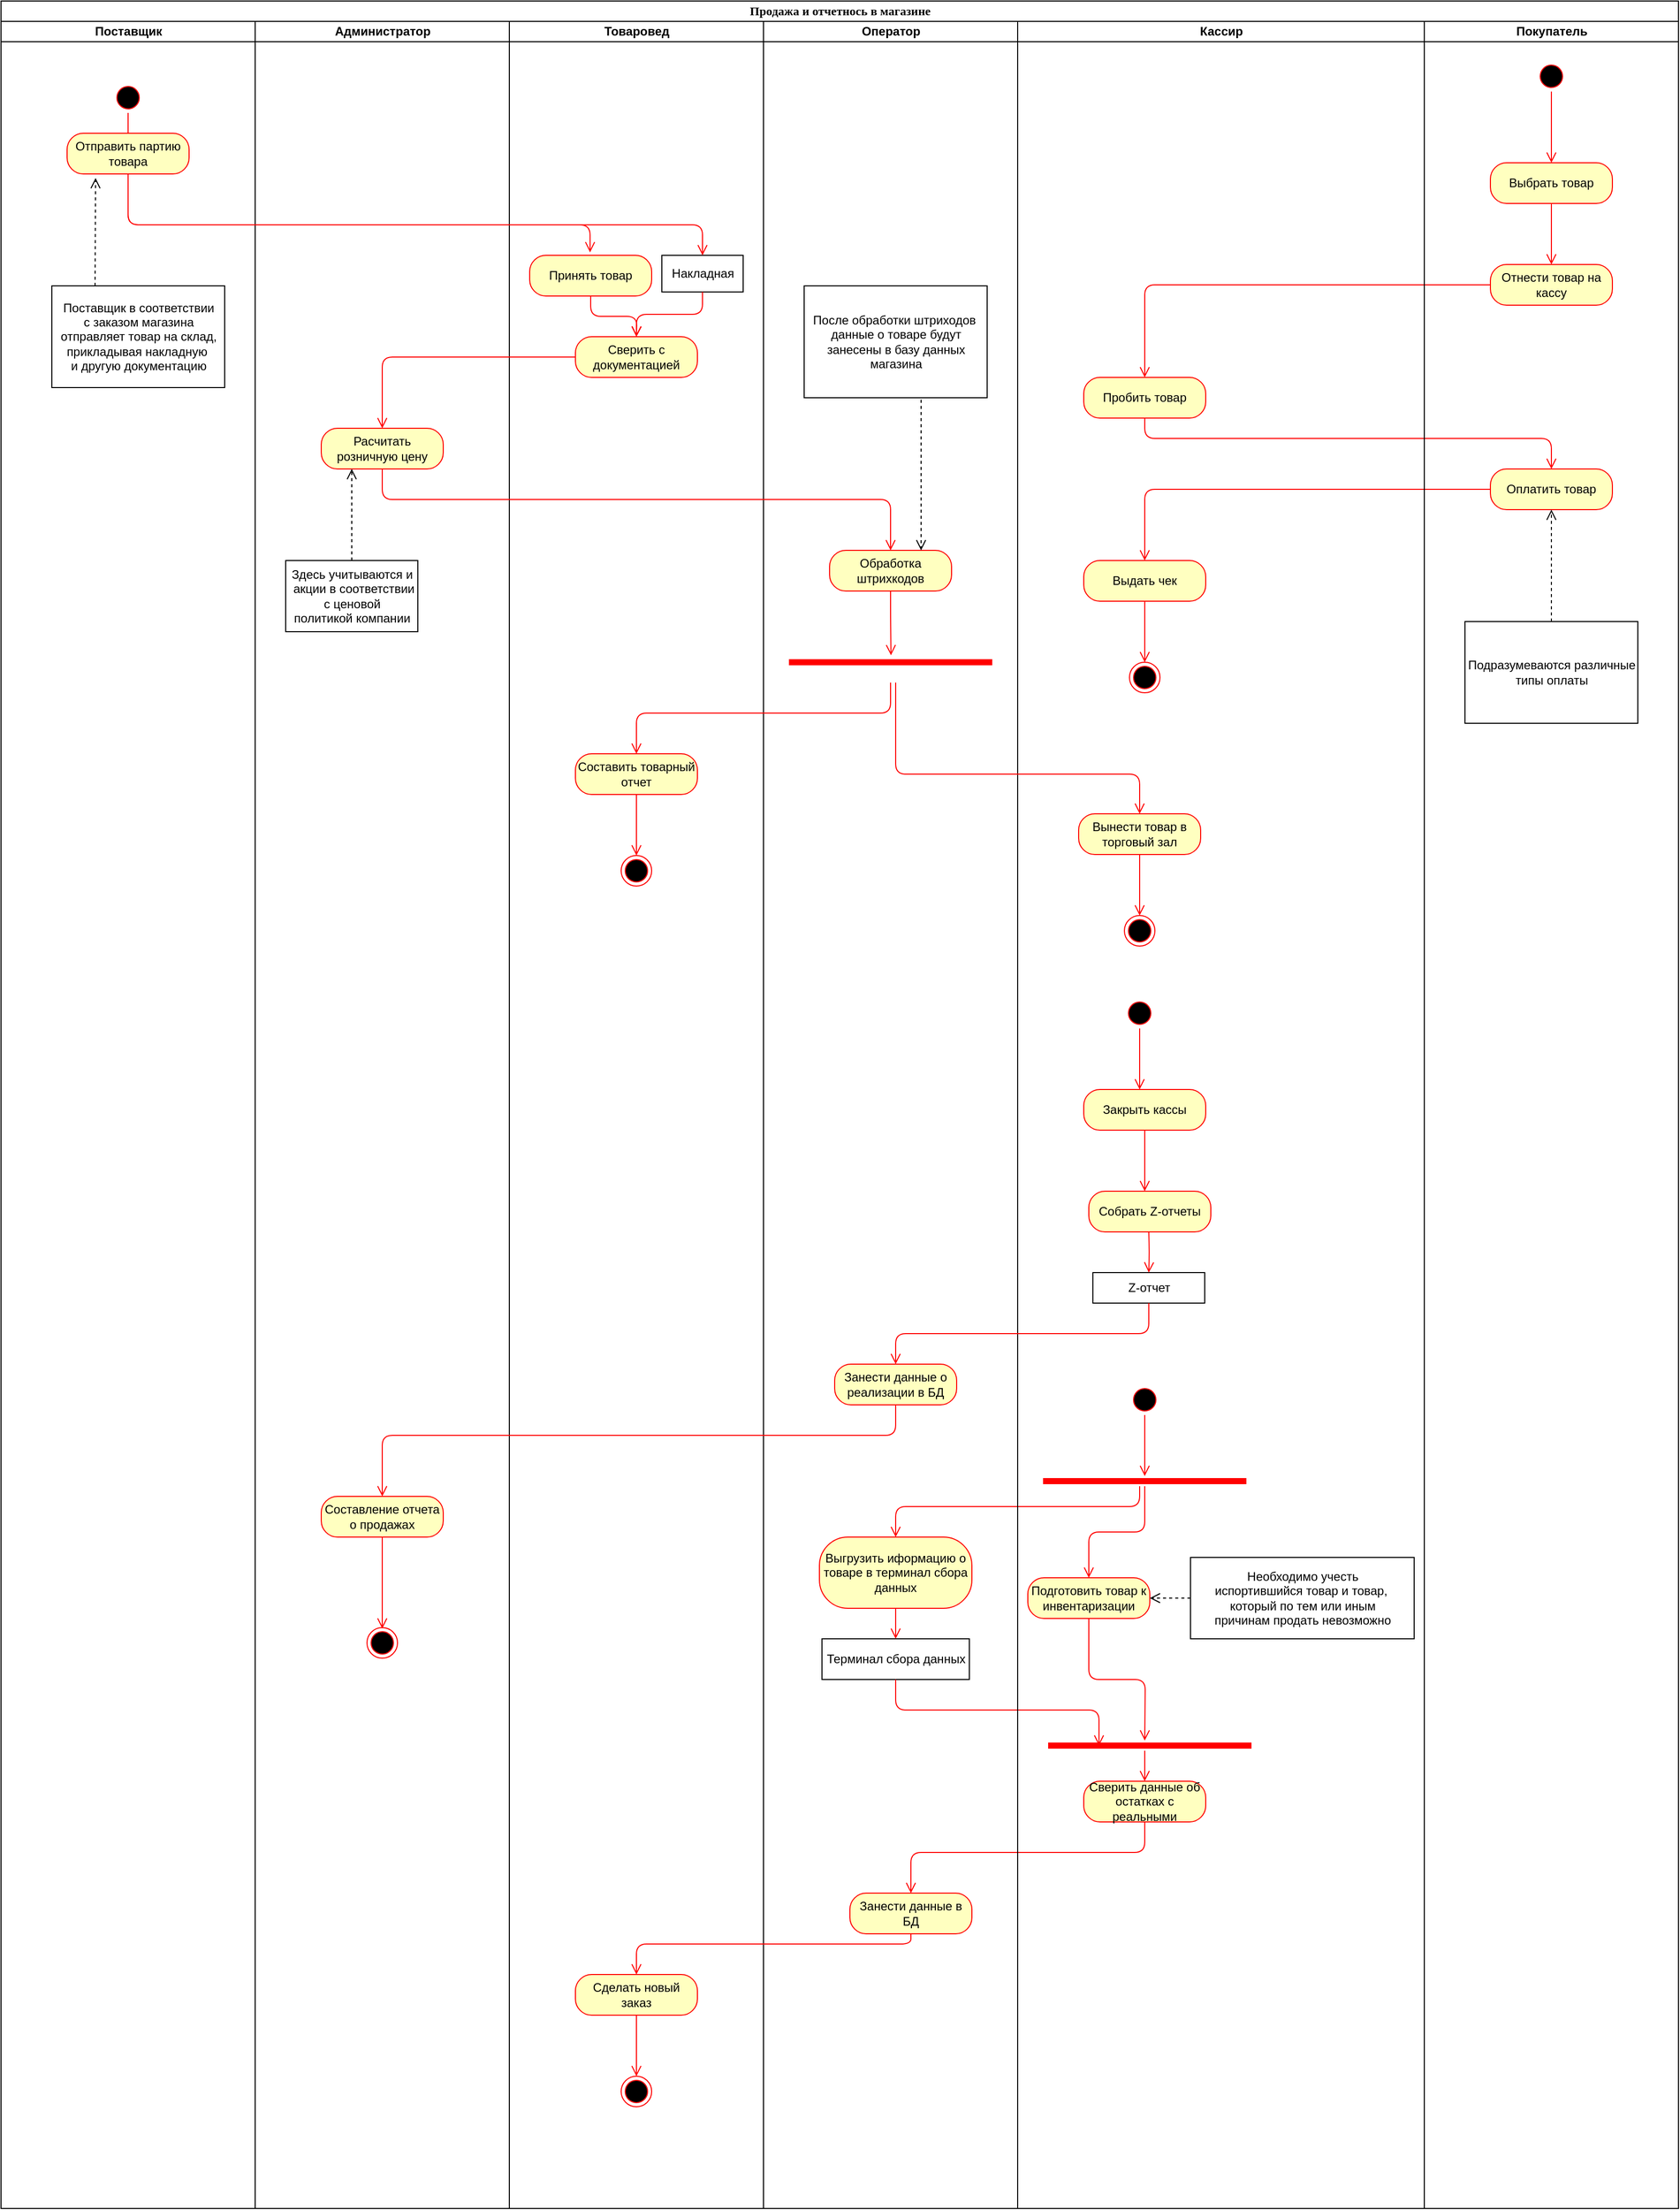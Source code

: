 <mxfile version="14.6.0" type="github">
  <diagram name="Page-1" id="0783ab3e-0a74-02c8-0abd-f7b4e66b4bec">
    <mxGraphModel dx="3007" dy="2411" grid="1" gridSize="10" guides="1" tooltips="1" connect="1" arrows="1" fold="1" page="1" pageScale="1" pageWidth="850" pageHeight="1100" background="#ffffff" math="0" shadow="0">
      <root>
        <mxCell id="0" />
        <mxCell id="1" parent="0" />
        <mxCell id="1c1d494c118603dd-1" value="Продажа и отчетнось в магазине" style="swimlane;html=1;childLayout=stackLayout;startSize=20;rounded=0;shadow=0;comic=0;labelBackgroundColor=none;strokeWidth=1;fontFamily=Verdana;fontSize=12;align=center;" parent="1" vertex="1">
          <mxGeometry x="-210" y="-10" width="1650" height="2170" as="geometry" />
        </mxCell>
        <mxCell id="1c1d494c118603dd-2" value="Поставщик" style="swimlane;html=1;startSize=20;" parent="1c1d494c118603dd-1" vertex="1">
          <mxGeometry y="20" width="250" height="2150" as="geometry" />
        </mxCell>
        <mxCell id="bTJI38dJW_3eZtSQt41i-5" value="" style="ellipse;html=1;shape=startState;fillColor=#000000;strokeColor=#ff0000;" parent="1c1d494c118603dd-2" vertex="1">
          <mxGeometry x="110" y="60" width="30" height="30" as="geometry" />
        </mxCell>
        <mxCell id="bTJI38dJW_3eZtSQt41i-6" value="" style="edgeStyle=orthogonalEdgeStyle;html=1;verticalAlign=bottom;endArrow=open;endSize=8;strokeColor=#ff0000;" parent="1c1d494c118603dd-2" source="bTJI38dJW_3eZtSQt41i-5" edge="1">
          <mxGeometry relative="1" as="geometry">
            <mxPoint x="125" y="150" as="targetPoint" />
          </mxGeometry>
        </mxCell>
        <mxCell id="M5Dkp6spX5m3CRicMR89-11" value="Отправить партию товара" style="rounded=1;whiteSpace=wrap;html=1;arcSize=40;fontColor=#000000;fillColor=#ffffc0;strokeColor=#ff0000;" vertex="1" parent="1c1d494c118603dd-2">
          <mxGeometry x="65" y="110" width="120" height="40" as="geometry" />
        </mxCell>
        <mxCell id="M5Dkp6spX5m3CRicMR89-25" value="Поставщик в соответствии&lt;br&gt;с заказом магазина&lt;br&gt;отправляет товар на склад,&lt;br&gt;прикладывая накладную&amp;nbsp;&lt;br&gt;и другую документацию" style="html=1;" vertex="1" parent="1c1d494c118603dd-2">
          <mxGeometry x="50" y="260" width="170" height="100" as="geometry" />
        </mxCell>
        <mxCell id="M5Dkp6spX5m3CRicMR89-26" value="" style="html=1;verticalAlign=bottom;endArrow=open;dashed=1;endSize=8;exitX=0.25;exitY=0;exitDx=0;exitDy=0;" edge="1" parent="1c1d494c118603dd-2" source="M5Dkp6spX5m3CRicMR89-25">
          <mxGeometry relative="1" as="geometry">
            <mxPoint x="-110" y="220" as="sourcePoint" />
            <mxPoint x="93" y="154" as="targetPoint" />
          </mxGeometry>
        </mxCell>
        <mxCell id="1c1d494c118603dd-3" value="Администратор" style="swimlane;html=1;startSize=20;" parent="1c1d494c118603dd-1" vertex="1">
          <mxGeometry x="250" y="20" width="250" height="2150" as="geometry" />
        </mxCell>
        <mxCell id="bTJI38dJW_3eZtSQt41i-13" value="&lt;div&gt;Расчитать розничную цену&lt;/div&gt;" style="rounded=1;whiteSpace=wrap;html=1;arcSize=40;fontColor=#000000;fillColor=#ffffc0;strokeColor=#ff0000;" parent="1c1d494c118603dd-3" vertex="1">
          <mxGeometry x="65" y="400" width="120" height="40" as="geometry" />
        </mxCell>
        <mxCell id="-8BCLQcnHg3Y3gMtY6GQ-10" value="Составление отчета о продажах" style="rounded=1;whiteSpace=wrap;html=1;arcSize=40;fontColor=#000000;fillColor=#ffffc0;strokeColor=#ff0000;" parent="1c1d494c118603dd-3" vertex="1">
          <mxGeometry x="65" y="1450" width="120" height="40" as="geometry" />
        </mxCell>
        <mxCell id="-8BCLQcnHg3Y3gMtY6GQ-11" value="" style="edgeStyle=orthogonalEdgeStyle;html=1;verticalAlign=bottom;endArrow=open;endSize=8;strokeColor=#ff0000;" parent="1c1d494c118603dd-3" source="-8BCLQcnHg3Y3gMtY6GQ-10" edge="1">
          <mxGeometry relative="1" as="geometry">
            <mxPoint x="125" y="1580" as="targetPoint" />
          </mxGeometry>
        </mxCell>
        <mxCell id="-8BCLQcnHg3Y3gMtY6GQ-12" value="" style="ellipse;html=1;shape=endState;fillColor=#000000;strokeColor=#ff0000;" parent="1c1d494c118603dd-3" vertex="1">
          <mxGeometry x="110" y="1579" width="30" height="30" as="geometry" />
        </mxCell>
        <mxCell id="M5Dkp6spX5m3CRicMR89-18" value="Здесь учитываются и&lt;br&gt;&amp;nbsp;акции в соответствии &lt;br&gt;с ценовой &lt;br&gt;политикой компании" style="html=1;" vertex="1" parent="1c1d494c118603dd-3">
          <mxGeometry x="30" y="530" width="130" height="70" as="geometry" />
        </mxCell>
        <mxCell id="M5Dkp6spX5m3CRicMR89-21" value="&lt;br&gt;" style="html=1;verticalAlign=bottom;endArrow=open;dashed=1;endSize=8;exitX=0.5;exitY=0;exitDx=0;exitDy=0;entryX=0.25;entryY=1;entryDx=0;entryDy=0;" edge="1" parent="1c1d494c118603dd-3" source="M5Dkp6spX5m3CRicMR89-18" target="bTJI38dJW_3eZtSQt41i-13">
          <mxGeometry relative="1" as="geometry">
            <mxPoint x="120" y="480" as="sourcePoint" />
            <mxPoint x="40" y="480" as="targetPoint" />
          </mxGeometry>
        </mxCell>
        <mxCell id="1c1d494c118603dd-4" value="Товаровед" style="swimlane;html=1;startSize=20;" parent="1c1d494c118603dd-1" vertex="1">
          <mxGeometry x="500" y="20" width="250" height="2150" as="geometry" />
        </mxCell>
        <mxCell id="bTJI38dJW_3eZtSQt41i-9" value="&lt;div&gt;Принять товар&lt;/div&gt;" style="rounded=1;whiteSpace=wrap;html=1;arcSize=40;fontColor=#000000;fillColor=#ffffc0;strokeColor=#ff0000;" parent="1c1d494c118603dd-4" vertex="1">
          <mxGeometry x="20" y="230" width="120" height="40" as="geometry" />
        </mxCell>
        <mxCell id="bTJI38dJW_3eZtSQt41i-10" value="" style="edgeStyle=orthogonalEdgeStyle;html=1;verticalAlign=bottom;endArrow=open;endSize=8;strokeColor=#ff0000;" parent="1c1d494c118603dd-4" source="bTJI38dJW_3eZtSQt41i-9" edge="1">
          <mxGeometry relative="1" as="geometry">
            <mxPoint x="125" y="310" as="targetPoint" />
          </mxGeometry>
        </mxCell>
        <mxCell id="bTJI38dJW_3eZtSQt41i-11" value="&lt;div&gt;Сверить с документацией&lt;/div&gt;" style="rounded=1;whiteSpace=wrap;html=1;arcSize=40;fontColor=#000000;fillColor=#ffffc0;strokeColor=#ff0000;" parent="1c1d494c118603dd-4" vertex="1">
          <mxGeometry x="65" y="310" width="120" height="40" as="geometry" />
        </mxCell>
        <mxCell id="bTJI38dJW_3eZtSQt41i-19" value="&lt;div&gt;Составить товарный отчет&lt;/div&gt;" style="rounded=1;whiteSpace=wrap;html=1;arcSize=40;fontColor=#000000;fillColor=#ffffc0;strokeColor=#ff0000;" parent="1c1d494c118603dd-4" vertex="1">
          <mxGeometry x="65" y="720" width="120" height="40" as="geometry" />
        </mxCell>
        <mxCell id="bTJI38dJW_3eZtSQt41i-20" value="" style="edgeStyle=orthogonalEdgeStyle;html=1;verticalAlign=bottom;endArrow=open;endSize=8;strokeColor=#ff0000;" parent="1c1d494c118603dd-4" source="bTJI38dJW_3eZtSQt41i-19" edge="1">
          <mxGeometry relative="1" as="geometry">
            <mxPoint x="125" y="820" as="targetPoint" />
          </mxGeometry>
        </mxCell>
        <mxCell id="bTJI38dJW_3eZtSQt41i-24" value="" style="ellipse;html=1;shape=endState;fillColor=#000000;strokeColor=#ff0000;" parent="1c1d494c118603dd-4" vertex="1">
          <mxGeometry x="110" y="820" width="30" height="30" as="geometry" />
        </mxCell>
        <mxCell id="-8BCLQcnHg3Y3gMtY6GQ-32" value="Сделать новый заказ" style="rounded=1;whiteSpace=wrap;html=1;arcSize=40;fontColor=#000000;fillColor=#ffffc0;strokeColor=#ff0000;" parent="1c1d494c118603dd-4" vertex="1">
          <mxGeometry x="65" y="1920" width="120" height="40" as="geometry" />
        </mxCell>
        <mxCell id="-8BCLQcnHg3Y3gMtY6GQ-33" value="" style="edgeStyle=orthogonalEdgeStyle;html=1;verticalAlign=bottom;endArrow=open;endSize=8;strokeColor=#ff0000;" parent="1c1d494c118603dd-4" source="-8BCLQcnHg3Y3gMtY6GQ-32" edge="1">
          <mxGeometry relative="1" as="geometry">
            <mxPoint x="125" y="2020" as="targetPoint" />
          </mxGeometry>
        </mxCell>
        <mxCell id="-8BCLQcnHg3Y3gMtY6GQ-34" value="" style="ellipse;html=1;shape=endState;fillColor=#000000;strokeColor=#ff0000;" parent="1c1d494c118603dd-4" vertex="1">
          <mxGeometry x="110" y="2020" width="30" height="30" as="geometry" />
        </mxCell>
        <mxCell id="M5Dkp6spX5m3CRicMR89-22" value="Накладная" style="html=1;" vertex="1" parent="1c1d494c118603dd-4">
          <mxGeometry x="150" y="230" width="80" height="36" as="geometry" />
        </mxCell>
        <mxCell id="M5Dkp6spX5m3CRicMR89-23" value="" style="edgeStyle=orthogonalEdgeStyle;html=1;verticalAlign=bottom;endArrow=open;endSize=8;strokeColor=#ff0000;exitX=0.5;exitY=1;exitDx=0;exitDy=0;entryX=0.5;entryY=0;entryDx=0;entryDy=0;" edge="1" parent="1c1d494c118603dd-4" source="M5Dkp6spX5m3CRicMR89-22" target="bTJI38dJW_3eZtSQt41i-11">
          <mxGeometry relative="1" as="geometry">
            <mxPoint x="135" y="320" as="targetPoint" />
            <mxPoint x="90" y="280" as="sourcePoint" />
          </mxGeometry>
        </mxCell>
        <mxCell id="bTJI38dJW_3eZtSQt41i-4" value="&lt;div&gt;Оператор&lt;/div&gt;" style="swimlane;html=1;startSize=20;" parent="1c1d494c118603dd-1" vertex="1">
          <mxGeometry x="750" y="20" width="250" height="2150" as="geometry" />
        </mxCell>
        <mxCell id="bTJI38dJW_3eZtSQt41i-15" value="&lt;div&gt;Обработка штрихкодов&lt;/div&gt;" style="rounded=1;whiteSpace=wrap;html=1;arcSize=40;fontColor=#000000;fillColor=#ffffc0;strokeColor=#ff0000;" parent="bTJI38dJW_3eZtSQt41i-4" vertex="1">
          <mxGeometry x="65" y="520" width="120" height="40" as="geometry" />
        </mxCell>
        <mxCell id="bTJI38dJW_3eZtSQt41i-16" value="" style="edgeStyle=orthogonalEdgeStyle;html=1;verticalAlign=bottom;endArrow=open;endSize=8;strokeColor=#ff0000;entryX=0.502;entryY=0.329;entryDx=0;entryDy=0;entryPerimeter=0;" parent="bTJI38dJW_3eZtSQt41i-4" source="bTJI38dJW_3eZtSQt41i-15" target="bTJI38dJW_3eZtSQt41i-17" edge="1">
          <mxGeometry relative="1" as="geometry">
            <mxPoint x="125" y="580" as="targetPoint" />
          </mxGeometry>
        </mxCell>
        <mxCell id="bTJI38dJW_3eZtSQt41i-17" value="" style="shape=line;html=1;strokeWidth=6;strokeColor=#ff0000;" parent="bTJI38dJW_3eZtSQt41i-4" vertex="1">
          <mxGeometry x="25" y="610" width="200" height="40" as="geometry" />
        </mxCell>
        <mxCell id="-8BCLQcnHg3Y3gMtY6GQ-8" value="Занести данные о реализации в БД" style="rounded=1;whiteSpace=wrap;html=1;arcSize=40;fontColor=#000000;fillColor=#ffffc0;strokeColor=#ff0000;" parent="bTJI38dJW_3eZtSQt41i-4" vertex="1">
          <mxGeometry x="70" y="1320" width="120" height="40" as="geometry" />
        </mxCell>
        <mxCell id="-8BCLQcnHg3Y3gMtY6GQ-20" value="Выгрузить иформацию о товаре в терминал сбора данных" style="rounded=1;whiteSpace=wrap;html=1;arcSize=40;fontColor=#000000;fillColor=#ffffc0;strokeColor=#ff0000;" parent="bTJI38dJW_3eZtSQt41i-4" vertex="1">
          <mxGeometry x="55" y="1490" width="150" height="70" as="geometry" />
        </mxCell>
        <mxCell id="-8BCLQcnHg3Y3gMtY6GQ-29" value="Занести данные в БД" style="rounded=1;whiteSpace=wrap;html=1;arcSize=40;fontColor=#000000;fillColor=#ffffc0;strokeColor=#ff0000;" parent="bTJI38dJW_3eZtSQt41i-4" vertex="1">
          <mxGeometry x="85" y="1840" width="120" height="40" as="geometry" />
        </mxCell>
        <mxCell id="M5Dkp6spX5m3CRicMR89-9" value="Терминал сбора данных" style="html=1;" vertex="1" parent="bTJI38dJW_3eZtSQt41i-4">
          <mxGeometry x="57.5" y="1590" width="145" height="40" as="geometry" />
        </mxCell>
        <mxCell id="M5Dkp6spX5m3CRicMR89-10" value="" style="edgeStyle=orthogonalEdgeStyle;html=1;verticalAlign=bottom;endArrow=open;endSize=8;strokeColor=#ff0000;entryX=0.5;entryY=0;entryDx=0;entryDy=0;exitX=0.5;exitY=1;exitDx=0;exitDy=0;" edge="1" parent="bTJI38dJW_3eZtSQt41i-4" source="-8BCLQcnHg3Y3gMtY6GQ-20" target="M5Dkp6spX5m3CRicMR89-9">
          <mxGeometry relative="1" as="geometry">
            <mxPoint x="385" y="1700" as="targetPoint" />
            <mxPoint x="385" y="1580" as="sourcePoint" />
          </mxGeometry>
        </mxCell>
        <mxCell id="M5Dkp6spX5m3CRicMR89-27" value="После обработки штриходов&amp;nbsp;&lt;br&gt;данные о товаре будут&lt;br&gt;занесены в базу данных&lt;br&gt;магазина" style="html=1;" vertex="1" parent="bTJI38dJW_3eZtSQt41i-4">
          <mxGeometry x="40" y="260" width="180" height="110" as="geometry" />
        </mxCell>
        <mxCell id="M5Dkp6spX5m3CRicMR89-28" value="" style="html=1;verticalAlign=bottom;endArrow=open;dashed=1;endSize=8;entryX=0.75;entryY=0;entryDx=0;entryDy=0;" edge="1" parent="bTJI38dJW_3eZtSQt41i-4" target="bTJI38dJW_3eZtSQt41i-15">
          <mxGeometry relative="1" as="geometry">
            <mxPoint x="155" y="372" as="sourcePoint" />
            <mxPoint x="150" y="430" as="targetPoint" />
          </mxGeometry>
        </mxCell>
        <mxCell id="bTJI38dJW_3eZtSQt41i-12" value="" style="edgeStyle=orthogonalEdgeStyle;html=1;verticalAlign=bottom;endArrow=open;endSize=8;strokeColor=#ff0000;entryX=0.5;entryY=0;entryDx=0;entryDy=0;" parent="1c1d494c118603dd-1" source="bTJI38dJW_3eZtSQt41i-11" target="bTJI38dJW_3eZtSQt41i-13" edge="1">
          <mxGeometry relative="1" as="geometry">
            <mxPoint x="625" y="430" as="targetPoint" />
          </mxGeometry>
        </mxCell>
        <mxCell id="bTJI38dJW_3eZtSQt41i-14" value="" style="edgeStyle=orthogonalEdgeStyle;html=1;verticalAlign=bottom;endArrow=open;endSize=8;strokeColor=#ff0000;entryX=0.5;entryY=0;entryDx=0;entryDy=0;" parent="1c1d494c118603dd-1" source="bTJI38dJW_3eZtSQt41i-13" target="bTJI38dJW_3eZtSQt41i-15" edge="1">
          <mxGeometry relative="1" as="geometry">
            <mxPoint x="375" y="565" as="targetPoint" />
            <Array as="points">
              <mxPoint x="375" y="490" />
              <mxPoint x="875" y="490" />
            </Array>
          </mxGeometry>
        </mxCell>
        <mxCell id="bTJI38dJW_3eZtSQt41i-18" value="" style="edgeStyle=orthogonalEdgeStyle;html=1;verticalAlign=bottom;endArrow=open;endSize=8;strokeColor=#ff0000;entryX=0.5;entryY=0;entryDx=0;entryDy=0;" parent="1c1d494c118603dd-1" source="bTJI38dJW_3eZtSQt41i-17" target="bTJI38dJW_3eZtSQt41i-19" edge="1">
          <mxGeometry relative="1" as="geometry">
            <mxPoint x="875" y="720" as="targetPoint" />
            <Array as="points">
              <mxPoint x="875" y="700" />
              <mxPoint x="625" y="700" />
            </Array>
          </mxGeometry>
        </mxCell>
        <mxCell id="-8BCLQcnHg3Y3gMtY6GQ-9" value="" style="edgeStyle=orthogonalEdgeStyle;html=1;verticalAlign=bottom;endArrow=open;endSize=8;strokeColor=#ff0000;entryX=0.5;entryY=0;entryDx=0;entryDy=0;" parent="1c1d494c118603dd-1" source="-8BCLQcnHg3Y3gMtY6GQ-8" target="-8BCLQcnHg3Y3gMtY6GQ-10" edge="1">
          <mxGeometry relative="1" as="geometry">
            <mxPoint x="880" y="1440" as="targetPoint" />
            <Array as="points">
              <mxPoint x="880" y="1410" />
              <mxPoint x="375" y="1410" />
            </Array>
          </mxGeometry>
        </mxCell>
        <mxCell id="-8BCLQcnHg3Y3gMtY6GQ-28" value="" style="edgeStyle=orthogonalEdgeStyle;html=1;verticalAlign=bottom;endArrow=open;endSize=8;strokeColor=#ff0000;entryX=0.5;entryY=0;entryDx=0;entryDy=0;" parent="1c1d494c118603dd-1" source="-8BCLQcnHg3Y3gMtY6GQ-27" target="-8BCLQcnHg3Y3gMtY6GQ-29" edge="1">
          <mxGeometry relative="1" as="geometry">
            <mxPoint x="1125" y="1930" as="targetPoint" />
            <Array as="points">
              <mxPoint x="1125" y="1820" />
              <mxPoint x="895" y="1820" />
            </Array>
          </mxGeometry>
        </mxCell>
        <mxCell id="-8BCLQcnHg3Y3gMtY6GQ-30" value="" style="edgeStyle=orthogonalEdgeStyle;html=1;verticalAlign=bottom;endArrow=open;endSize=8;strokeColor=#ff0000;entryX=0.5;entryY=0;entryDx=0;entryDy=0;" parent="1c1d494c118603dd-1" source="-8BCLQcnHg3Y3gMtY6GQ-29" target="-8BCLQcnHg3Y3gMtY6GQ-32" edge="1">
          <mxGeometry relative="1" as="geometry">
            <mxPoint x="895" y="2040" as="targetPoint" />
            <Array as="points">
              <mxPoint x="895" y="1910" />
              <mxPoint x="625" y="1910" />
            </Array>
          </mxGeometry>
        </mxCell>
        <mxCell id="M5Dkp6spX5m3CRicMR89-6" value="" style="edgeStyle=orthogonalEdgeStyle;html=1;verticalAlign=bottom;endArrow=open;endSize=8;strokeColor=#ff0000;entryX=0.5;entryY=0;entryDx=0;entryDy=0;" edge="1" parent="1c1d494c118603dd-1" source="M5Dkp6spX5m3CRicMR89-3" target="-8BCLQcnHg3Y3gMtY6GQ-20">
          <mxGeometry relative="1" as="geometry">
            <mxPoint x="1135" y="1560" as="targetPoint" />
            <mxPoint x="1130" y="1460" as="sourcePoint" />
            <Array as="points">
              <mxPoint x="1120" y="1480" />
              <mxPoint x="880" y="1480" />
            </Array>
          </mxGeometry>
        </mxCell>
        <mxCell id="bTJI38dJW_3eZtSQt41i-8" value="" style="edgeStyle=orthogonalEdgeStyle;html=1;verticalAlign=bottom;endArrow=open;endSize=8;strokeColor=#ff0000;entryX=0.495;entryY=-0.073;entryDx=0;entryDy=0;entryPerimeter=0;exitX=0.5;exitY=1;exitDx=0;exitDy=0;" parent="1c1d494c118603dd-1" source="M5Dkp6spX5m3CRicMR89-11" target="bTJI38dJW_3eZtSQt41i-9" edge="1">
          <mxGeometry relative="1" as="geometry">
            <mxPoint x="125" y="300" as="targetPoint" />
            <Array as="points">
              <mxPoint x="125" y="220" />
              <mxPoint x="579" y="220" />
            </Array>
            <mxPoint x="125" y="240" as="sourcePoint" />
          </mxGeometry>
        </mxCell>
        <mxCell id="M5Dkp6spX5m3CRicMR89-13" value="" style="edgeStyle=orthogonalEdgeStyle;html=1;verticalAlign=bottom;endArrow=open;endSize=8;strokeColor=#ff0000;exitX=0.5;exitY=1;exitDx=0;exitDy=0;entryX=0.25;entryY=0.5;entryDx=0;entryDy=0;entryPerimeter=0;" edge="1" parent="1c1d494c118603dd-1" source="M5Dkp6spX5m3CRicMR89-9" target="-8BCLQcnHg3Y3gMtY6GQ-25">
          <mxGeometry relative="1" as="geometry">
            <mxPoint x="1120" y="1710" as="targetPoint" />
            <mxPoint x="1135" y="1600" as="sourcePoint" />
          </mxGeometry>
        </mxCell>
        <mxCell id="bTJI38dJW_3eZtSQt41i-34" value="" style="edgeStyle=orthogonalEdgeStyle;html=1;verticalAlign=bottom;endArrow=open;endSize=8;strokeColor=#ff0000;entryX=0.5;entryY=0;entryDx=0;entryDy=0;" parent="1c1d494c118603dd-1" source="bTJI38dJW_3eZtSQt41i-33" target="bTJI38dJW_3eZtSQt41i-35" edge="1">
          <mxGeometry relative="1" as="geometry">
            <mxPoint x="1375" y="389" as="targetPoint" />
            <Array as="points">
              <mxPoint x="1125" y="279" />
            </Array>
          </mxGeometry>
        </mxCell>
        <mxCell id="bTJI38dJW_3eZtSQt41i-36" value="" style="edgeStyle=orthogonalEdgeStyle;html=1;verticalAlign=bottom;endArrow=open;endSize=8;strokeColor=#ff0000;entryX=0.5;entryY=0;entryDx=0;entryDy=0;" parent="1c1d494c118603dd-1" source="bTJI38dJW_3eZtSQt41i-35" target="bTJI38dJW_3eZtSQt41i-37" edge="1">
          <mxGeometry relative="1" as="geometry">
            <mxPoint x="1125" y="500" as="targetPoint" />
            <Array as="points">
              <mxPoint x="1125" y="430" />
              <mxPoint x="1525" y="430" />
            </Array>
          </mxGeometry>
        </mxCell>
        <mxCell id="bTJI38dJW_3eZtSQt41i-38" value="" style="edgeStyle=orthogonalEdgeStyle;html=1;verticalAlign=bottom;endArrow=open;endSize=8;strokeColor=#ff0000;entryX=0.5;entryY=0;entryDx=0;entryDy=0;" parent="1c1d494c118603dd-1" source="bTJI38dJW_3eZtSQt41i-37" target="bTJI38dJW_3eZtSQt41i-39" edge="1">
          <mxGeometry relative="1" as="geometry">
            <mxPoint x="1375" y="590" as="targetPoint" />
            <Array as="points">
              <mxPoint x="1125" y="480" />
            </Array>
          </mxGeometry>
        </mxCell>
        <mxCell id="bTJI38dJW_3eZtSQt41i-1" value="&lt;div&gt;Кассир&lt;/div&gt;" style="swimlane;html=1;startSize=20;" parent="1c1d494c118603dd-1" vertex="1">
          <mxGeometry x="1000" y="20" width="400" height="2150" as="geometry" />
        </mxCell>
        <mxCell id="bTJI38dJW_3eZtSQt41i-22" value="&lt;div&gt;Вынести товар в торговый зал&lt;/div&gt;" style="rounded=1;whiteSpace=wrap;html=1;arcSize=40;fontColor=#000000;fillColor=#ffffc0;strokeColor=#ff0000;" parent="bTJI38dJW_3eZtSQt41i-1" vertex="1">
          <mxGeometry x="60" y="779" width="120" height="40" as="geometry" />
        </mxCell>
        <mxCell id="bTJI38dJW_3eZtSQt41i-23" value="" style="edgeStyle=orthogonalEdgeStyle;html=1;verticalAlign=bottom;endArrow=open;endSize=8;strokeColor=#ff0000;entryX=0.5;entryY=0;entryDx=0;entryDy=0;" parent="bTJI38dJW_3eZtSQt41i-1" source="bTJI38dJW_3eZtSQt41i-22" target="bTJI38dJW_3eZtSQt41i-25" edge="1">
          <mxGeometry relative="1" as="geometry">
            <mxPoint x="120" y="869" as="targetPoint" />
          </mxGeometry>
        </mxCell>
        <mxCell id="bTJI38dJW_3eZtSQt41i-21" value="" style="edgeStyle=orthogonalEdgeStyle;html=1;verticalAlign=bottom;endArrow=open;endSize=8;strokeColor=#ff0000;entryX=0.5;entryY=0;entryDx=0;entryDy=0;" parent="bTJI38dJW_3eZtSQt41i-1" target="bTJI38dJW_3eZtSQt41i-22" edge="1">
          <mxGeometry relative="1" as="geometry">
            <mxPoint x="130" y="710" as="targetPoint" />
            <mxPoint x="-120" y="650" as="sourcePoint" />
            <Array as="points">
              <mxPoint x="-120" y="740" />
              <mxPoint x="120" y="740" />
            </Array>
          </mxGeometry>
        </mxCell>
        <mxCell id="bTJI38dJW_3eZtSQt41i-25" value="" style="ellipse;html=1;shape=endState;fillColor=#000000;strokeColor=#ff0000;" parent="bTJI38dJW_3eZtSQt41i-1" vertex="1">
          <mxGeometry x="105" y="879" width="30" height="30" as="geometry" />
        </mxCell>
        <mxCell id="bTJI38dJW_3eZtSQt41i-35" value="Пробить товар" style="rounded=1;whiteSpace=wrap;html=1;arcSize=40;fontColor=#000000;fillColor=#ffffc0;strokeColor=#ff0000;" parent="bTJI38dJW_3eZtSQt41i-1" vertex="1">
          <mxGeometry x="65" y="350" width="120" height="40" as="geometry" />
        </mxCell>
        <mxCell id="bTJI38dJW_3eZtSQt41i-39" value="&lt;div&gt;Выда&lt;span&gt;ть чек&lt;/span&gt;&lt;/div&gt;" style="rounded=1;whiteSpace=wrap;html=1;arcSize=40;fontColor=#000000;fillColor=#ffffc0;strokeColor=#ff0000;" parent="bTJI38dJW_3eZtSQt41i-1" vertex="1">
          <mxGeometry x="65" y="530" width="120" height="40" as="geometry" />
        </mxCell>
        <mxCell id="bTJI38dJW_3eZtSQt41i-40" value="" style="edgeStyle=orthogonalEdgeStyle;html=1;verticalAlign=bottom;endArrow=open;endSize=8;strokeColor=#ff0000;" parent="bTJI38dJW_3eZtSQt41i-1" source="bTJI38dJW_3eZtSQt41i-39" edge="1">
          <mxGeometry relative="1" as="geometry">
            <mxPoint x="125" y="630" as="targetPoint" />
          </mxGeometry>
        </mxCell>
        <mxCell id="bTJI38dJW_3eZtSQt41i-41" value="" style="ellipse;html=1;shape=endState;fillColor=#000000;strokeColor=#ff0000;" parent="bTJI38dJW_3eZtSQt41i-1" vertex="1">
          <mxGeometry x="110" y="630" width="30" height="30" as="geometry" />
        </mxCell>
        <mxCell id="-8BCLQcnHg3Y3gMtY6GQ-2" value="" style="ellipse;html=1;shape=startState;fillColor=#000000;strokeColor=#ff0000;" parent="bTJI38dJW_3eZtSQt41i-1" vertex="1">
          <mxGeometry x="105" y="960" width="30" height="30" as="geometry" />
        </mxCell>
        <mxCell id="-8BCLQcnHg3Y3gMtY6GQ-3" value="" style="edgeStyle=orthogonalEdgeStyle;html=1;verticalAlign=bottom;endArrow=open;endSize=8;strokeColor=#ff0000;" parent="bTJI38dJW_3eZtSQt41i-1" source="-8BCLQcnHg3Y3gMtY6GQ-2" edge="1">
          <mxGeometry relative="1" as="geometry">
            <mxPoint x="120" y="1050" as="targetPoint" />
          </mxGeometry>
        </mxCell>
        <mxCell id="-8BCLQcnHg3Y3gMtY6GQ-4" value="Закрыть кассы" style="rounded=1;whiteSpace=wrap;html=1;arcSize=40;fontColor=#000000;fillColor=#ffffc0;strokeColor=#ff0000;" parent="bTJI38dJW_3eZtSQt41i-1" vertex="1">
          <mxGeometry x="65" y="1050" width="120" height="40" as="geometry" />
        </mxCell>
        <mxCell id="-8BCLQcnHg3Y3gMtY6GQ-5" value="" style="edgeStyle=orthogonalEdgeStyle;html=1;verticalAlign=bottom;endArrow=open;endSize=8;strokeColor=#ff0000;" parent="bTJI38dJW_3eZtSQt41i-1" source="-8BCLQcnHg3Y3gMtY6GQ-4" edge="1">
          <mxGeometry relative="1" as="geometry">
            <mxPoint x="125" y="1150" as="targetPoint" />
          </mxGeometry>
        </mxCell>
        <mxCell id="-8BCLQcnHg3Y3gMtY6GQ-6" value="Собрать Z-отчеты" style="rounded=1;whiteSpace=wrap;html=1;arcSize=40;fontColor=#000000;fillColor=#ffffc0;strokeColor=#ff0000;" parent="bTJI38dJW_3eZtSQt41i-1" vertex="1">
          <mxGeometry x="70" y="1150" width="120" height="40" as="geometry" />
        </mxCell>
        <mxCell id="-8BCLQcnHg3Y3gMtY6GQ-23" value="Подготовить товар к инвентаризации" style="rounded=1;whiteSpace=wrap;html=1;arcSize=40;fontColor=#000000;fillColor=#ffffc0;strokeColor=#ff0000;" parent="bTJI38dJW_3eZtSQt41i-1" vertex="1">
          <mxGeometry x="10" y="1530" width="120" height="40" as="geometry" />
        </mxCell>
        <mxCell id="-8BCLQcnHg3Y3gMtY6GQ-24" value="" style="edgeStyle=orthogonalEdgeStyle;html=1;verticalAlign=bottom;endArrow=open;endSize=8;strokeColor=#ff0000;" parent="bTJI38dJW_3eZtSQt41i-1" source="-8BCLQcnHg3Y3gMtY6GQ-23" edge="1">
          <mxGeometry relative="1" as="geometry">
            <mxPoint x="125" y="1690" as="targetPoint" />
          </mxGeometry>
        </mxCell>
        <mxCell id="-8BCLQcnHg3Y3gMtY6GQ-25" value="" style="shape=line;html=1;strokeWidth=6;strokeColor=#ff0000;" parent="bTJI38dJW_3eZtSQt41i-1" vertex="1">
          <mxGeometry x="30" y="1690" width="200" height="10" as="geometry" />
        </mxCell>
        <mxCell id="-8BCLQcnHg3Y3gMtY6GQ-26" value="" style="edgeStyle=orthogonalEdgeStyle;html=1;verticalAlign=bottom;endArrow=open;endSize=8;strokeColor=#ff0000;entryX=0.5;entryY=0;entryDx=0;entryDy=0;" parent="bTJI38dJW_3eZtSQt41i-1" source="-8BCLQcnHg3Y3gMtY6GQ-25" target="-8BCLQcnHg3Y3gMtY6GQ-27" edge="1">
          <mxGeometry relative="1" as="geometry">
            <mxPoint x="125" y="1810" as="targetPoint" />
            <Array as="points">
              <mxPoint x="125" y="1710" />
              <mxPoint x="125" y="1710" />
            </Array>
          </mxGeometry>
        </mxCell>
        <mxCell id="-8BCLQcnHg3Y3gMtY6GQ-27" value="Сверить данные об остатках с реальными" style="rounded=1;whiteSpace=wrap;html=1;arcSize=40;fontColor=#000000;fillColor=#ffffc0;strokeColor=#ff0000;" parent="bTJI38dJW_3eZtSQt41i-1" vertex="1">
          <mxGeometry x="65" y="1730" width="120" height="40" as="geometry" />
        </mxCell>
        <mxCell id="M5Dkp6spX5m3CRicMR89-3" value="" style="shape=line;html=1;strokeWidth=6;strokeColor=#ff0000;" vertex="1" parent="bTJI38dJW_3eZtSQt41i-1">
          <mxGeometry x="25" y="1430" width="200" height="10" as="geometry" />
        </mxCell>
        <mxCell id="M5Dkp6spX5m3CRicMR89-4" value="" style="edgeStyle=orthogonalEdgeStyle;html=1;verticalAlign=bottom;endArrow=open;endSize=8;strokeColor=#ff0000;entryX=0.5;entryY=0;entryDx=0;entryDy=0;" edge="1" source="M5Dkp6spX5m3CRicMR89-3" parent="bTJI38dJW_3eZtSQt41i-1" target="-8BCLQcnHg3Y3gMtY6GQ-23">
          <mxGeometry relative="1" as="geometry">
            <mxPoint x="125" y="1510" as="targetPoint" />
          </mxGeometry>
        </mxCell>
        <mxCell id="M5Dkp6spX5m3CRicMR89-7" value="" style="ellipse;html=1;shape=startState;fillColor=#000000;strokeColor=#ff0000;" vertex="1" parent="bTJI38dJW_3eZtSQt41i-1">
          <mxGeometry x="110" y="1340" width="30" height="30" as="geometry" />
        </mxCell>
        <mxCell id="M5Dkp6spX5m3CRicMR89-8" value="" style="edgeStyle=orthogonalEdgeStyle;html=1;verticalAlign=bottom;endArrow=open;endSize=8;strokeColor=#ff0000;" edge="1" source="M5Dkp6spX5m3CRicMR89-7" parent="bTJI38dJW_3eZtSQt41i-1">
          <mxGeometry relative="1" as="geometry">
            <mxPoint x="125" y="1430" as="targetPoint" />
          </mxGeometry>
        </mxCell>
        <mxCell id="M5Dkp6spX5m3CRicMR89-14" value="Z-отчет" style="html=1;" vertex="1" parent="bTJI38dJW_3eZtSQt41i-1">
          <mxGeometry x="74" y="1230" width="110" height="30" as="geometry" />
        </mxCell>
        <mxCell id="M5Dkp6spX5m3CRicMR89-29" value="Необходимо учесть&lt;br&gt;испортившийся товар и товар,&amp;nbsp;&lt;br&gt;который по тем или иным&lt;br&gt;причинам продать невозможно" style="html=1;" vertex="1" parent="bTJI38dJW_3eZtSQt41i-1">
          <mxGeometry x="170" y="1510" width="220" height="80" as="geometry" />
        </mxCell>
        <mxCell id="M5Dkp6spX5m3CRicMR89-30" value="&lt;br&gt;" style="html=1;verticalAlign=bottom;endArrow=open;dashed=1;endSize=8;exitX=0;exitY=0.5;exitDx=0;exitDy=0;entryX=1;entryY=0.5;entryDx=0;entryDy=0;" edge="1" parent="bTJI38dJW_3eZtSQt41i-1" source="M5Dkp6spX5m3CRicMR89-29" target="-8BCLQcnHg3Y3gMtY6GQ-23">
          <mxGeometry relative="1" as="geometry">
            <mxPoint x="320" y="1890" as="sourcePoint" />
            <mxPoint x="240" y="1890" as="targetPoint" />
          </mxGeometry>
        </mxCell>
        <mxCell id="bTJI38dJW_3eZtSQt41i-2" value="Покупатель" style="swimlane;html=1;startSize=20;" parent="1c1d494c118603dd-1" vertex="1">
          <mxGeometry x="1400" y="20" width="250" height="2150" as="geometry" />
        </mxCell>
        <mxCell id="bTJI38dJW_3eZtSQt41i-29" value="" style="ellipse;html=1;shape=startState;fillColor=#000000;strokeColor=#ff0000;" parent="bTJI38dJW_3eZtSQt41i-2" vertex="1">
          <mxGeometry x="110" y="39" width="30" height="30" as="geometry" />
        </mxCell>
        <mxCell id="bTJI38dJW_3eZtSQt41i-30" value="" style="edgeStyle=orthogonalEdgeStyle;html=1;verticalAlign=bottom;endArrow=open;endSize=8;strokeColor=#ff0000;entryX=0.5;entryY=0;entryDx=0;entryDy=0;" parent="bTJI38dJW_3eZtSQt41i-2" source="bTJI38dJW_3eZtSQt41i-29" target="bTJI38dJW_3eZtSQt41i-31" edge="1">
          <mxGeometry relative="1" as="geometry">
            <mxPoint x="125" y="129" as="targetPoint" />
          </mxGeometry>
        </mxCell>
        <mxCell id="bTJI38dJW_3eZtSQt41i-31" value="Выбрать товар" style="rounded=1;whiteSpace=wrap;html=1;arcSize=40;fontColor=#000000;fillColor=#ffffc0;strokeColor=#ff0000;" parent="bTJI38dJW_3eZtSQt41i-2" vertex="1">
          <mxGeometry x="65" y="139" width="120" height="40" as="geometry" />
        </mxCell>
        <mxCell id="bTJI38dJW_3eZtSQt41i-32" value="" style="edgeStyle=orthogonalEdgeStyle;html=1;verticalAlign=bottom;endArrow=open;endSize=8;strokeColor=#ff0000;" parent="bTJI38dJW_3eZtSQt41i-2" source="bTJI38dJW_3eZtSQt41i-31" edge="1">
          <mxGeometry relative="1" as="geometry">
            <mxPoint x="125" y="239" as="targetPoint" />
          </mxGeometry>
        </mxCell>
        <mxCell id="bTJI38dJW_3eZtSQt41i-33" value="&lt;div&gt;Отнести товар на кассу&lt;/div&gt;" style="rounded=1;whiteSpace=wrap;html=1;arcSize=40;fontColor=#000000;fillColor=#ffffc0;strokeColor=#ff0000;" parent="bTJI38dJW_3eZtSQt41i-2" vertex="1">
          <mxGeometry x="65" y="239" width="120" height="40" as="geometry" />
        </mxCell>
        <mxCell id="bTJI38dJW_3eZtSQt41i-37" value="Оплатить товар" style="rounded=1;whiteSpace=wrap;html=1;arcSize=40;fontColor=#000000;fillColor=#ffffc0;strokeColor=#ff0000;" parent="bTJI38dJW_3eZtSQt41i-2" vertex="1">
          <mxGeometry x="65" y="440" width="120" height="40" as="geometry" />
        </mxCell>
        <mxCell id="M5Dkp6spX5m3CRicMR89-31" value="Подразумеваются различные&lt;br&gt;типы оплаты" style="html=1;" vertex="1" parent="bTJI38dJW_3eZtSQt41i-2">
          <mxGeometry x="40" y="590" width="170" height="100" as="geometry" />
        </mxCell>
        <mxCell id="M5Dkp6spX5m3CRicMR89-32" value="" style="html=1;verticalAlign=bottom;endArrow=open;dashed=1;endSize=8;exitX=0.5;exitY=0;exitDx=0;exitDy=0;entryX=0.5;entryY=1;entryDx=0;entryDy=0;" edge="1" parent="bTJI38dJW_3eZtSQt41i-2" source="M5Dkp6spX5m3CRicMR89-31" target="bTJI38dJW_3eZtSQt41i-37">
          <mxGeometry relative="1" as="geometry">
            <mxPoint x="130" y="540" as="sourcePoint" />
            <mxPoint x="50" y="540" as="targetPoint" />
          </mxGeometry>
        </mxCell>
        <mxCell id="M5Dkp6spX5m3CRicMR89-17" value="" style="edgeStyle=orthogonalEdgeStyle;html=1;verticalAlign=bottom;endArrow=open;endSize=8;strokeColor=#ff0000;entryX=0.5;entryY=0;entryDx=0;entryDy=0;exitX=0.5;exitY=1;exitDx=0;exitDy=0;" edge="1" parent="1c1d494c118603dd-1" source="M5Dkp6spX5m3CRicMR89-14" target="-8BCLQcnHg3Y3gMtY6GQ-8">
          <mxGeometry relative="1" as="geometry">
            <mxPoint x="1139" y="1260.0" as="targetPoint" />
            <mxPoint x="1139" y="1220.0" as="sourcePoint" />
          </mxGeometry>
        </mxCell>
        <mxCell id="M5Dkp6spX5m3CRicMR89-24" value="" style="edgeStyle=orthogonalEdgeStyle;html=1;verticalAlign=bottom;endArrow=open;endSize=8;strokeColor=#ff0000;entryX=0.5;entryY=0;entryDx=0;entryDy=0;exitX=0.5;exitY=1;exitDx=0;exitDy=0;" edge="1" parent="1c1d494c118603dd-1" source="M5Dkp6spX5m3CRicMR89-11" target="M5Dkp6spX5m3CRicMR89-22">
          <mxGeometry relative="1" as="geometry">
            <mxPoint x="589.4" y="257.08" as="targetPoint" />
            <Array as="points">
              <mxPoint x="125" y="220" />
              <mxPoint x="690" y="220" />
            </Array>
            <mxPoint x="135" y="180" as="sourcePoint" />
          </mxGeometry>
        </mxCell>
        <mxCell id="M5Dkp6spX5m3CRicMR89-16" value="" style="edgeStyle=orthogonalEdgeStyle;html=1;verticalAlign=bottom;endArrow=open;endSize=8;strokeColor=#ff0000;entryX=0.5;entryY=0;entryDx=0;entryDy=0;" edge="1" parent="1" target="M5Dkp6spX5m3CRicMR89-14">
          <mxGeometry relative="1" as="geometry">
            <mxPoint x="925" y="1170.0" as="targetPoint" />
            <mxPoint x="919" y="1200" as="sourcePoint" />
          </mxGeometry>
        </mxCell>
      </root>
    </mxGraphModel>
  </diagram>
</mxfile>
